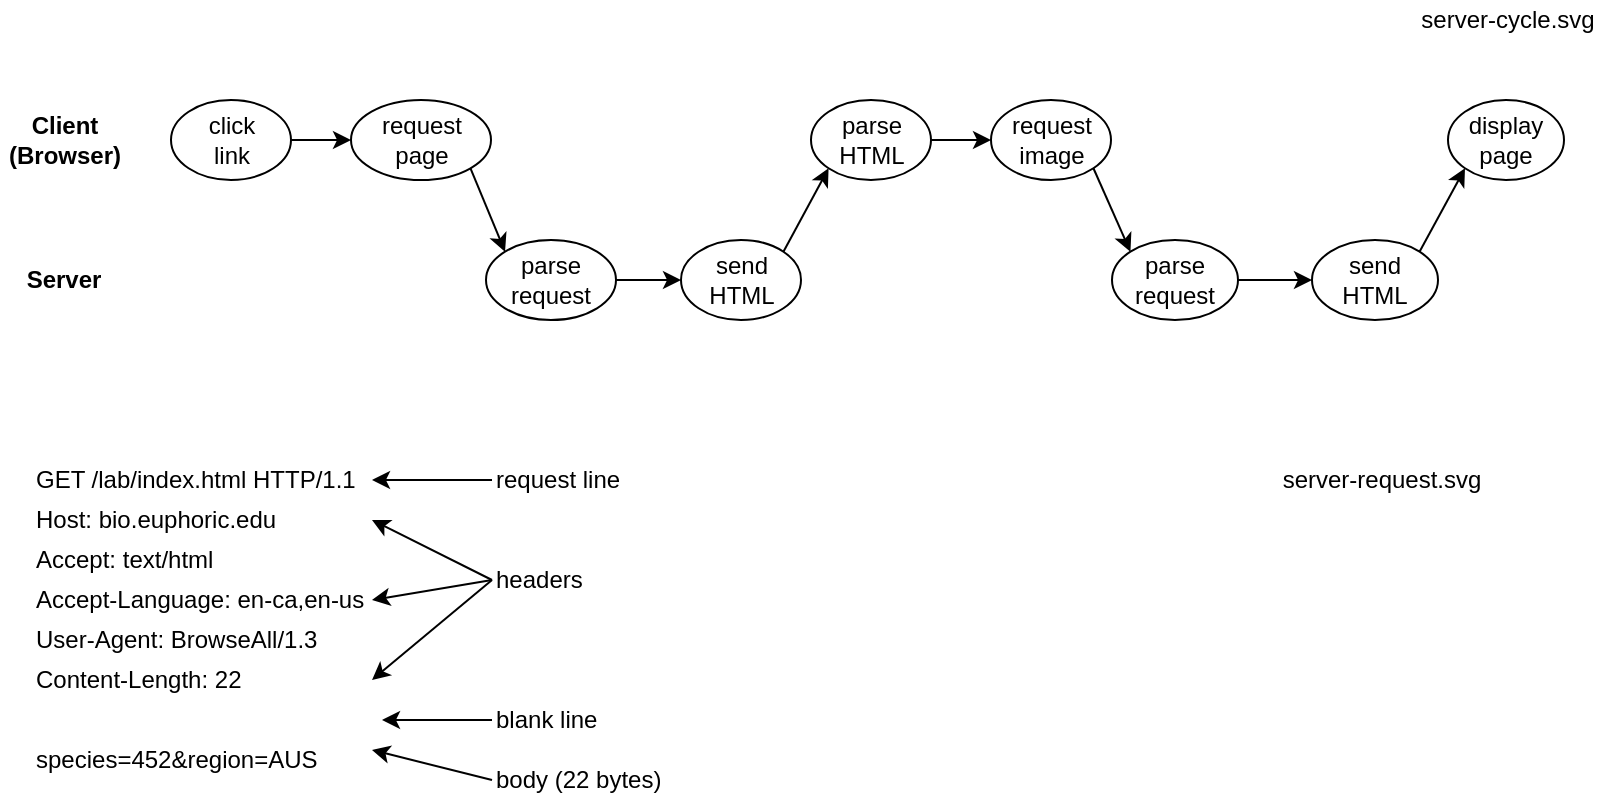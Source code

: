 <mxfile version="11.2.5" type="device" pages="1"><diagram id="roW3O75QN_RJDJWhl84l" name="Page-1"><mxGraphModel dx="946" dy="682" grid="1" gridSize="10" guides="1" tooltips="1" connect="1" arrows="1" fold="1" page="1" pageScale="1" pageWidth="850" pageHeight="1100" math="0" shadow="0"><root><mxCell id="0"/><mxCell id="1" parent="0"/><mxCell id="5b0KD_UleH8CJ5fsWPjC-1" value="&lt;b&gt;Client&lt;br&gt;(Browser)&lt;br&gt;&lt;/b&gt;" style="text;html=1;strokeColor=none;fillColor=none;align=center;verticalAlign=middle;whiteSpace=wrap;rounded=0;" parent="1" vertex="1"><mxGeometry x="4.5" y="75" width="63" height="30" as="geometry"/></mxCell><mxCell id="5b0KD_UleH8CJ5fsWPjC-2" value="&lt;b&gt;Server&lt;/b&gt;" style="text;html=1;strokeColor=none;fillColor=none;align=center;verticalAlign=middle;whiteSpace=wrap;rounded=0;" parent="1" vertex="1"><mxGeometry x="16" y="150" width="40" height="20" as="geometry"/></mxCell><mxCell id="5b0KD_UleH8CJ5fsWPjC-5" value="click&lt;br&gt;link" style="ellipse;whiteSpace=wrap;html=1;" parent="1" vertex="1"><mxGeometry x="89.5" y="70" width="60" height="40" as="geometry"/></mxCell><mxCell id="5b0KD_UleH8CJ5fsWPjC-6" value="request&lt;br&gt;page" style="ellipse;whiteSpace=wrap;html=1;" parent="1" vertex="1"><mxGeometry x="179.5" y="70" width="70" height="40" as="geometry"/></mxCell><mxCell id="5b0KD_UleH8CJ5fsWPjC-7" value="parse&lt;br&gt;HTML" style="ellipse;whiteSpace=wrap;html=1;" parent="1" vertex="1"><mxGeometry x="409.5" y="70" width="60" height="40" as="geometry"/></mxCell><mxCell id="5b0KD_UleH8CJ5fsWPjC-8" value="request&lt;br&gt;image" style="ellipse;whiteSpace=wrap;html=1;" parent="1" vertex="1"><mxGeometry x="499.5" y="70" width="60" height="40" as="geometry"/></mxCell><mxCell id="5b0KD_UleH8CJ5fsWPjC-9" value="display&lt;br&gt;page" style="ellipse;whiteSpace=wrap;html=1;" parent="1" vertex="1"><mxGeometry x="728" y="70" width="58" height="40" as="geometry"/></mxCell><mxCell id="5b0KD_UleH8CJ5fsWPjC-10" value="" style="endArrow=classic;html=1;exitX=1;exitY=0.5;entryX=0;entryY=0.5;" parent="1" source="5b0KD_UleH8CJ5fsWPjC-5" target="5b0KD_UleH8CJ5fsWPjC-6" edge="1"><mxGeometry width="50" height="50" relative="1" as="geometry"><mxPoint x="109.5" y="560" as="sourcePoint"/><mxPoint x="159.5" y="130" as="targetPoint"/></mxGeometry></mxCell><mxCell id="5b0KD_UleH8CJ5fsWPjC-11" value="" style="endArrow=classic;html=1;exitX=1;exitY=0.5;entryX=0;entryY=0.5;" parent="1" source="5b0KD_UleH8CJ5fsWPjC-7" target="5b0KD_UleH8CJ5fsWPjC-8" edge="1"><mxGeometry width="50" height="50" relative="1" as="geometry"><mxPoint x="169.5" y="195" as="sourcePoint"/><mxPoint x="169.5" y="235" as="targetPoint"/></mxGeometry></mxCell><mxCell id="5b0KD_UleH8CJ5fsWPjC-12" value="parse&lt;br&gt;request" style="ellipse;whiteSpace=wrap;html=1;" parent="1" vertex="1"><mxGeometry x="247" y="140" width="65" height="40" as="geometry"/></mxCell><mxCell id="5b0KD_UleH8CJ5fsWPjC-13" value="send&lt;br&gt;HTML" style="ellipse;whiteSpace=wrap;html=1;" parent="1" vertex="1"><mxGeometry x="344.5" y="140" width="60" height="40" as="geometry"/></mxCell><mxCell id="5b0KD_UleH8CJ5fsWPjC-14" value="" style="endArrow=classic;html=1;entryX=0;entryY=0.5;exitX=1;exitY=0.5;" parent="1" source="5b0KD_UleH8CJ5fsWPjC-12" target="5b0KD_UleH8CJ5fsWPjC-13" edge="1"><mxGeometry width="50" height="50" relative="1" as="geometry"><mxPoint x="59.5" y="597.5" as="sourcePoint"/><mxPoint x="109.5" y="547.5" as="targetPoint"/></mxGeometry></mxCell><mxCell id="5b0KD_UleH8CJ5fsWPjC-15" value="parse&lt;br&gt;request" style="ellipse;whiteSpace=wrap;html=1;" parent="1" vertex="1"><mxGeometry x="560" y="140" width="63" height="40" as="geometry"/></mxCell><mxCell id="5b0KD_UleH8CJ5fsWPjC-16" value="send&lt;br&gt;HTML" style="ellipse;whiteSpace=wrap;html=1;" parent="1" vertex="1"><mxGeometry x="660" y="140" width="63" height="40" as="geometry"/></mxCell><mxCell id="5b0KD_UleH8CJ5fsWPjC-17" value="" style="endArrow=classic;html=1;entryX=0;entryY=0.5;exitX=1;exitY=0.5;" parent="1" source="5b0KD_UleH8CJ5fsWPjC-15" target="5b0KD_UleH8CJ5fsWPjC-16" edge="1"><mxGeometry width="50" height="50" relative="1" as="geometry"><mxPoint x="52.5" y="822.5" as="sourcePoint"/><mxPoint x="102.5" y="772.5" as="targetPoint"/></mxGeometry></mxCell><mxCell id="5b0KD_UleH8CJ5fsWPjC-18" value="" style="endArrow=classic;html=1;entryX=0;entryY=0;exitX=1;exitY=1;" parent="1" source="5b0KD_UleH8CJ5fsWPjC-6" target="5b0KD_UleH8CJ5fsWPjC-12" edge="1"><mxGeometry width="50" height="50" relative="1" as="geometry"><mxPoint x="109.5" y="640" as="sourcePoint"/><mxPoint x="159.5" y="590" as="targetPoint"/></mxGeometry></mxCell><mxCell id="5b0KD_UleH8CJ5fsWPjC-19" value="" style="endArrow=classic;html=1;entryX=0;entryY=1;exitX=1;exitY=0;" parent="1" source="5b0KD_UleH8CJ5fsWPjC-13" target="5b0KD_UleH8CJ5fsWPjC-7" edge="1"><mxGeometry width="50" height="50" relative="1" as="geometry"><mxPoint x="109.5" y="640" as="sourcePoint"/><mxPoint x="159.5" y="590" as="targetPoint"/></mxGeometry></mxCell><mxCell id="5b0KD_UleH8CJ5fsWPjC-20" value="" style="endArrow=classic;html=1;entryX=0;entryY=0;exitX=1;exitY=1;" parent="1" source="5b0KD_UleH8CJ5fsWPjC-8" target="5b0KD_UleH8CJ5fsWPjC-15" edge="1"><mxGeometry width="50" height="50" relative="1" as="geometry"><mxPoint x="201.5" y="174" as="sourcePoint"/><mxPoint x="302.5" y="203" as="targetPoint"/></mxGeometry></mxCell><mxCell id="5b0KD_UleH8CJ5fsWPjC-21" value="" style="endArrow=classic;html=1;entryX=0;entryY=1;exitX=1;exitY=0;" parent="1" source="5b0KD_UleH8CJ5fsWPjC-16" target="5b0KD_UleH8CJ5fsWPjC-9" edge="1"><mxGeometry width="50" height="50" relative="1" as="geometry"><mxPoint x="97.5" y="640" as="sourcePoint"/><mxPoint x="147.5" y="590" as="targetPoint"/></mxGeometry></mxCell><mxCell id="5b0KD_UleH8CJ5fsWPjC-22" value="server-cycle.svg" style="text;html=1;strokeColor=none;fillColor=none;align=center;verticalAlign=middle;whiteSpace=wrap;rounded=0;" parent="1" vertex="1"><mxGeometry x="702.5" y="20" width="110" height="20" as="geometry"/></mxCell><mxCell id="5b0KD_UleH8CJ5fsWPjC-24" value="request line" style="text;html=1;strokeColor=none;fillColor=none;align=left;verticalAlign=middle;whiteSpace=wrap;rounded=0;" parent="1" vertex="1"><mxGeometry x="250" y="250" width="81" height="20" as="geometry"/></mxCell><mxCell id="5b0KD_UleH8CJ5fsWPjC-25" value="headers" style="text;html=1;strokeColor=none;fillColor=none;align=left;verticalAlign=middle;whiteSpace=wrap;rounded=0;" parent="1" vertex="1"><mxGeometry x="250" y="300" width="81" height="20" as="geometry"/></mxCell><mxCell id="5b0KD_UleH8CJ5fsWPjC-26" value="blank line" style="text;html=1;strokeColor=none;fillColor=none;align=left;verticalAlign=middle;whiteSpace=wrap;rounded=0;" parent="1" vertex="1"><mxGeometry x="250" y="370" width="91" height="20" as="geometry"/></mxCell><mxCell id="5b0KD_UleH8CJ5fsWPjC-27" value="body (22 bytes)" style="text;html=1;strokeColor=none;fillColor=none;align=left;verticalAlign=middle;whiteSpace=wrap;rounded=0;" parent="1" vertex="1"><mxGeometry x="250" y="400" width="91" height="20" as="geometry"/></mxCell><mxCell id="5b0KD_UleH8CJ5fsWPjC-28" value="" style="endArrow=classic;html=1;exitX=0;exitY=0.5;entryX=1;entryY=0.5;entryDx=0;entryDy=0;" parent="1" source="5b0KD_UleH8CJ5fsWPjC-24" edge="1" target="92mpwhc7-5y2KDtm_sT6-2"><mxGeometry width="50" height="50" relative="1" as="geometry"><mxPoint x="-25" y="490" as="sourcePoint"/><mxPoint x="215" y="280" as="targetPoint"/></mxGeometry></mxCell><mxCell id="5b0KD_UleH8CJ5fsWPjC-29" value="" style="endArrow=classic;html=1;exitX=0;exitY=0.5;entryX=1;entryY=0.5;entryDx=0;entryDy=0;" parent="1" source="5b0KD_UleH8CJ5fsWPjC-25" target="92mpwhc7-5y2KDtm_sT6-5" edge="1"><mxGeometry width="50" height="50" relative="1" as="geometry"><mxPoint x="-15" y="500" as="sourcePoint"/><mxPoint x="231" y="315.96" as="targetPoint"/></mxGeometry></mxCell><mxCell id="5b0KD_UleH8CJ5fsWPjC-30" value="" style="endArrow=classic;html=1;exitX=0;exitY=0.5;entryX=0.85;entryY=0.75;entryPerimeter=0;" parent="1" source="5b0KD_UleH8CJ5fsWPjC-26" edge="1"><mxGeometry width="50" height="50" relative="1" as="geometry"><mxPoint x="-5" y="530" as="sourcePoint"/><mxPoint x="195" y="380" as="targetPoint"/></mxGeometry></mxCell><mxCell id="5b0KD_UleH8CJ5fsWPjC-31" value="" style="endArrow=classic;html=1;exitX=0;exitY=0.5;entryX=1;entryY=0.25;entryDx=0;entryDy=0;" parent="1" source="5b0KD_UleH8CJ5fsWPjC-27" target="92mpwhc7-5y2KDtm_sT6-9" edge="1"><mxGeometry width="50" height="50" relative="1" as="geometry"><mxPoint x="5" y="520" as="sourcePoint"/><mxPoint x="195" y="380.04" as="targetPoint"/></mxGeometry></mxCell><mxCell id="5b0KD_UleH8CJ5fsWPjC-32" value="" style="endArrow=classic;html=1;exitX=0;exitY=0.5;entryX=1;entryY=0.5;entryDx=0;entryDy=0;" parent="1" source="5b0KD_UleH8CJ5fsWPjC-25" edge="1" target="92mpwhc7-5y2KDtm_sT6-3"><mxGeometry width="50" height="50" relative="1" as="geometry"><mxPoint x="295" y="320" as="sourcePoint"/><mxPoint x="235" y="300" as="targetPoint"/></mxGeometry></mxCell><mxCell id="5b0KD_UleH8CJ5fsWPjC-33" value="" style="endArrow=classic;html=1;exitX=0;exitY=0.5;entryX=1;entryY=0.5;entryDx=0;entryDy=0;" parent="1" source="5b0KD_UleH8CJ5fsWPjC-25" edge="1" target="92mpwhc7-5y2KDtm_sT6-7"><mxGeometry width="50" height="50" relative="1" as="geometry"><mxPoint x="305" y="330" as="sourcePoint"/><mxPoint x="235" y="330" as="targetPoint"/></mxGeometry></mxCell><mxCell id="5b0KD_UleH8CJ5fsWPjC-34" value="server-request.svg" style="text;html=1;strokeColor=none;fillColor=none;align=center;verticalAlign=middle;whiteSpace=wrap;rounded=0;" parent="1" vertex="1"><mxGeometry x="640" y="250" width="110" height="20" as="geometry"/></mxCell><mxCell id="92mpwhc7-5y2KDtm_sT6-10" value="" style="group" vertex="1" connectable="0" parent="1"><mxGeometry x="20" y="250" width="170" height="160" as="geometry"/></mxCell><mxCell id="92mpwhc7-5y2KDtm_sT6-2" value="GET /lab/index.html HTTP/1.1" style="text;html=1;strokeColor=none;fillColor=none;align=left;verticalAlign=middle;whiteSpace=wrap;rounded=0;" vertex="1" parent="92mpwhc7-5y2KDtm_sT6-10"><mxGeometry width="170" height="20" as="geometry"/></mxCell><mxCell id="92mpwhc7-5y2KDtm_sT6-3" value="Host: bio.euphoric.edu" style="text;html=1;strokeColor=none;fillColor=none;align=left;verticalAlign=middle;whiteSpace=wrap;rounded=0;" vertex="1" parent="92mpwhc7-5y2KDtm_sT6-10"><mxGeometry y="20" width="170" height="20" as="geometry"/></mxCell><mxCell id="92mpwhc7-5y2KDtm_sT6-4" value="Accept: text/html" style="text;html=1;strokeColor=none;fillColor=none;align=left;verticalAlign=middle;whiteSpace=wrap;rounded=0;" vertex="1" parent="92mpwhc7-5y2KDtm_sT6-10"><mxGeometry y="40" width="170" height="20" as="geometry"/></mxCell><mxCell id="92mpwhc7-5y2KDtm_sT6-5" value="Accept-Language: en-ca,en-us" style="text;html=1;strokeColor=none;fillColor=none;align=left;verticalAlign=middle;whiteSpace=wrap;rounded=0;" vertex="1" parent="92mpwhc7-5y2KDtm_sT6-10"><mxGeometry y="60" width="170" height="20" as="geometry"/></mxCell><mxCell id="92mpwhc7-5y2KDtm_sT6-6" value="User-Agent: BrowseAll/1.3" style="text;html=1;strokeColor=none;fillColor=none;align=left;verticalAlign=middle;whiteSpace=wrap;rounded=0;" vertex="1" parent="92mpwhc7-5y2KDtm_sT6-10"><mxGeometry y="80" width="170" height="20" as="geometry"/></mxCell><mxCell id="92mpwhc7-5y2KDtm_sT6-7" value="Content-Length: 22" style="text;html=1;strokeColor=none;fillColor=none;align=left;verticalAlign=middle;whiteSpace=wrap;rounded=0;" vertex="1" parent="92mpwhc7-5y2KDtm_sT6-10"><mxGeometry y="100" width="170" height="20" as="geometry"/></mxCell><mxCell id="92mpwhc7-5y2KDtm_sT6-9" value="species=452&amp;amp;region=AUS" style="text;html=1;strokeColor=none;fillColor=none;align=left;verticalAlign=middle;whiteSpace=wrap;rounded=0;" vertex="1" parent="92mpwhc7-5y2KDtm_sT6-10"><mxGeometry y="140" width="170" height="20" as="geometry"/></mxCell></root></mxGraphModel></diagram></mxfile>